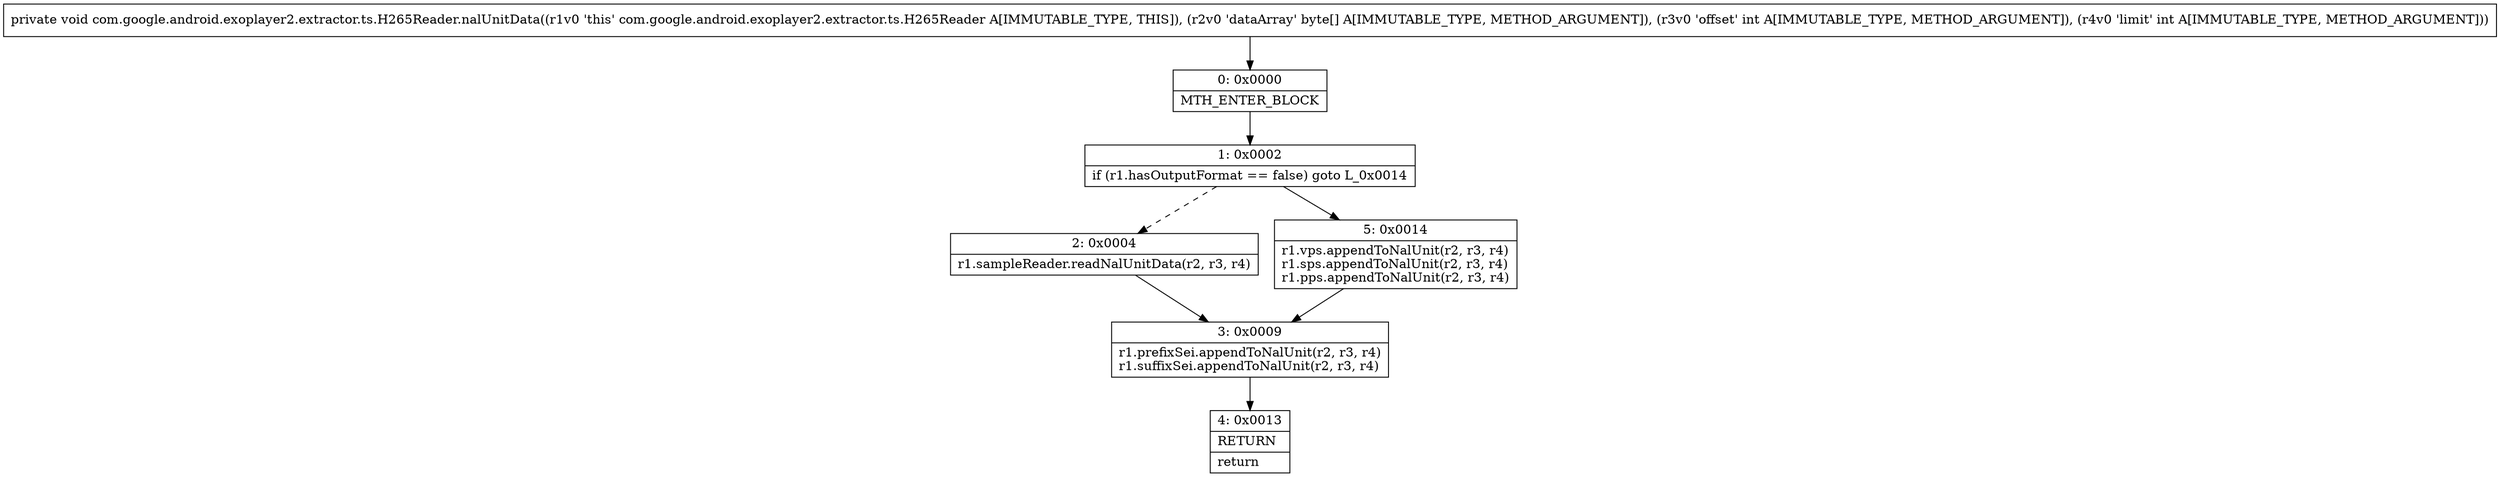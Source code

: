 digraph "CFG forcom.google.android.exoplayer2.extractor.ts.H265Reader.nalUnitData([BII)V" {
Node_0 [shape=record,label="{0\:\ 0x0000|MTH_ENTER_BLOCK\l}"];
Node_1 [shape=record,label="{1\:\ 0x0002|if (r1.hasOutputFormat == false) goto L_0x0014\l}"];
Node_2 [shape=record,label="{2\:\ 0x0004|r1.sampleReader.readNalUnitData(r2, r3, r4)\l}"];
Node_3 [shape=record,label="{3\:\ 0x0009|r1.prefixSei.appendToNalUnit(r2, r3, r4)\lr1.suffixSei.appendToNalUnit(r2, r3, r4)\l}"];
Node_4 [shape=record,label="{4\:\ 0x0013|RETURN\l|return\l}"];
Node_5 [shape=record,label="{5\:\ 0x0014|r1.vps.appendToNalUnit(r2, r3, r4)\lr1.sps.appendToNalUnit(r2, r3, r4)\lr1.pps.appendToNalUnit(r2, r3, r4)\l}"];
MethodNode[shape=record,label="{private void com.google.android.exoplayer2.extractor.ts.H265Reader.nalUnitData((r1v0 'this' com.google.android.exoplayer2.extractor.ts.H265Reader A[IMMUTABLE_TYPE, THIS]), (r2v0 'dataArray' byte[] A[IMMUTABLE_TYPE, METHOD_ARGUMENT]), (r3v0 'offset' int A[IMMUTABLE_TYPE, METHOD_ARGUMENT]), (r4v0 'limit' int A[IMMUTABLE_TYPE, METHOD_ARGUMENT])) }"];
MethodNode -> Node_0;
Node_0 -> Node_1;
Node_1 -> Node_2[style=dashed];
Node_1 -> Node_5;
Node_2 -> Node_3;
Node_3 -> Node_4;
Node_5 -> Node_3;
}

